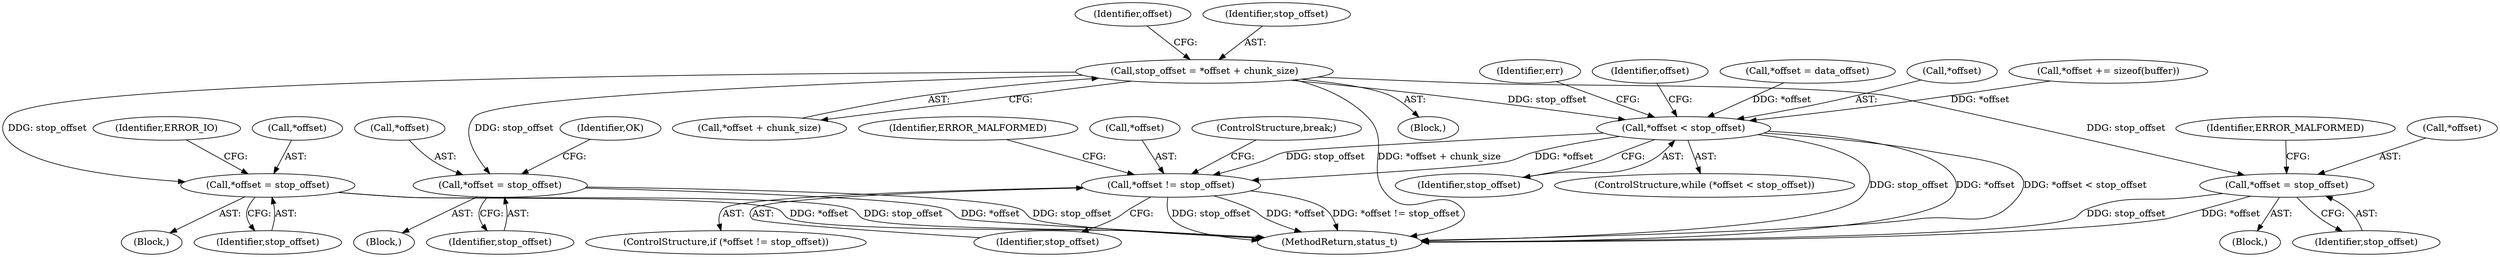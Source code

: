 digraph "0_Android_e7142a0703bc93f75e213e96ebc19000022afed9@integer" {
"1002495" [label="(Call,stop_offset = *offset + chunk_size)"];
"1002524" [label="(Call,*offset = stop_offset)"];
"1002538" [label="(Call,*offset = stop_offset)"];
"1002550" [label="(Call,*offset = stop_offset)"];
"1002562" [label="(Call,*offset < stop_offset)"];
"1002583" [label="(Call,*offset != stop_offset)"];
"1002583" [label="(Call,*offset != stop_offset)"];
"1002549" [label="(Block,)"];
"1002529" [label="(Identifier,ERROR_MALFORMED)"];
"1002543" [label="(Identifier,ERROR_IO)"];
"1002565" [label="(Identifier,stop_offset)"];
"1002589" [label="(Identifier,ERROR_MALFORMED)"];
"1002539" [label="(Call,*offset)"];
"1002569" [label="(Identifier,err)"];
"1002525" [label="(Call,*offset)"];
"1002585" [label="(Identifier,offset)"];
"1002501" [label="(Call,*offset = data_offset)"];
"1002562" [label="(Call,*offset < stop_offset)"];
"1002538" [label="(Call,*offset = stop_offset)"];
"1002555" [label="(Identifier,OK)"];
"1002586" [label="(Identifier,stop_offset)"];
"1002582" [label="(ControlStructure,if (*offset != stop_offset))"];
"1002551" [label="(Call,*offset)"];
"1002495" [label="(Call,stop_offset = *offset + chunk_size)"];
"1002584" [label="(Call,*offset)"];
"1002561" [label="(ControlStructure,while (*offset < stop_offset))"];
"1002503" [label="(Identifier,offset)"];
"1002523" [label="(Block,)"];
"1002541" [label="(Identifier,stop_offset)"];
"1002527" [label="(Identifier,stop_offset)"];
"1002563" [label="(Call,*offset)"];
"1002550" [label="(Call,*offset = stop_offset)"];
"1003275" [label="(MethodReturn,status_t)"];
"1002496" [label="(Identifier,stop_offset)"];
"1002556" [label="(Call,*offset += sizeof(buffer))"];
"1002493" [label="(Block,)"];
"1002553" [label="(Identifier,stop_offset)"];
"1002590" [label="(ControlStructure,break;)"];
"1002497" [label="(Call,*offset + chunk_size)"];
"1002524" [label="(Call,*offset = stop_offset)"];
"1002537" [label="(Block,)"];
"1002495" -> "1002493"  [label="AST: "];
"1002495" -> "1002497"  [label="CFG: "];
"1002496" -> "1002495"  [label="AST: "];
"1002497" -> "1002495"  [label="AST: "];
"1002503" -> "1002495"  [label="CFG: "];
"1002495" -> "1003275"  [label="DDG: *offset + chunk_size"];
"1002495" -> "1002524"  [label="DDG: stop_offset"];
"1002495" -> "1002538"  [label="DDG: stop_offset"];
"1002495" -> "1002550"  [label="DDG: stop_offset"];
"1002495" -> "1002562"  [label="DDG: stop_offset"];
"1002524" -> "1002523"  [label="AST: "];
"1002524" -> "1002527"  [label="CFG: "];
"1002525" -> "1002524"  [label="AST: "];
"1002527" -> "1002524"  [label="AST: "];
"1002529" -> "1002524"  [label="CFG: "];
"1002524" -> "1003275"  [label="DDG: stop_offset"];
"1002524" -> "1003275"  [label="DDG: *offset"];
"1002538" -> "1002537"  [label="AST: "];
"1002538" -> "1002541"  [label="CFG: "];
"1002539" -> "1002538"  [label="AST: "];
"1002541" -> "1002538"  [label="AST: "];
"1002543" -> "1002538"  [label="CFG: "];
"1002538" -> "1003275"  [label="DDG: stop_offset"];
"1002538" -> "1003275"  [label="DDG: *offset"];
"1002550" -> "1002549"  [label="AST: "];
"1002550" -> "1002553"  [label="CFG: "];
"1002551" -> "1002550"  [label="AST: "];
"1002553" -> "1002550"  [label="AST: "];
"1002555" -> "1002550"  [label="CFG: "];
"1002550" -> "1003275"  [label="DDG: *offset"];
"1002550" -> "1003275"  [label="DDG: stop_offset"];
"1002562" -> "1002561"  [label="AST: "];
"1002562" -> "1002565"  [label="CFG: "];
"1002563" -> "1002562"  [label="AST: "];
"1002565" -> "1002562"  [label="AST: "];
"1002569" -> "1002562"  [label="CFG: "];
"1002585" -> "1002562"  [label="CFG: "];
"1002562" -> "1003275"  [label="DDG: stop_offset"];
"1002562" -> "1003275"  [label="DDG: *offset"];
"1002562" -> "1003275"  [label="DDG: *offset < stop_offset"];
"1002556" -> "1002562"  [label="DDG: *offset"];
"1002501" -> "1002562"  [label="DDG: *offset"];
"1002562" -> "1002583"  [label="DDG: *offset"];
"1002562" -> "1002583"  [label="DDG: stop_offset"];
"1002583" -> "1002582"  [label="AST: "];
"1002583" -> "1002586"  [label="CFG: "];
"1002584" -> "1002583"  [label="AST: "];
"1002586" -> "1002583"  [label="AST: "];
"1002589" -> "1002583"  [label="CFG: "];
"1002590" -> "1002583"  [label="CFG: "];
"1002583" -> "1003275"  [label="DDG: stop_offset"];
"1002583" -> "1003275"  [label="DDG: *offset"];
"1002583" -> "1003275"  [label="DDG: *offset != stop_offset"];
}
